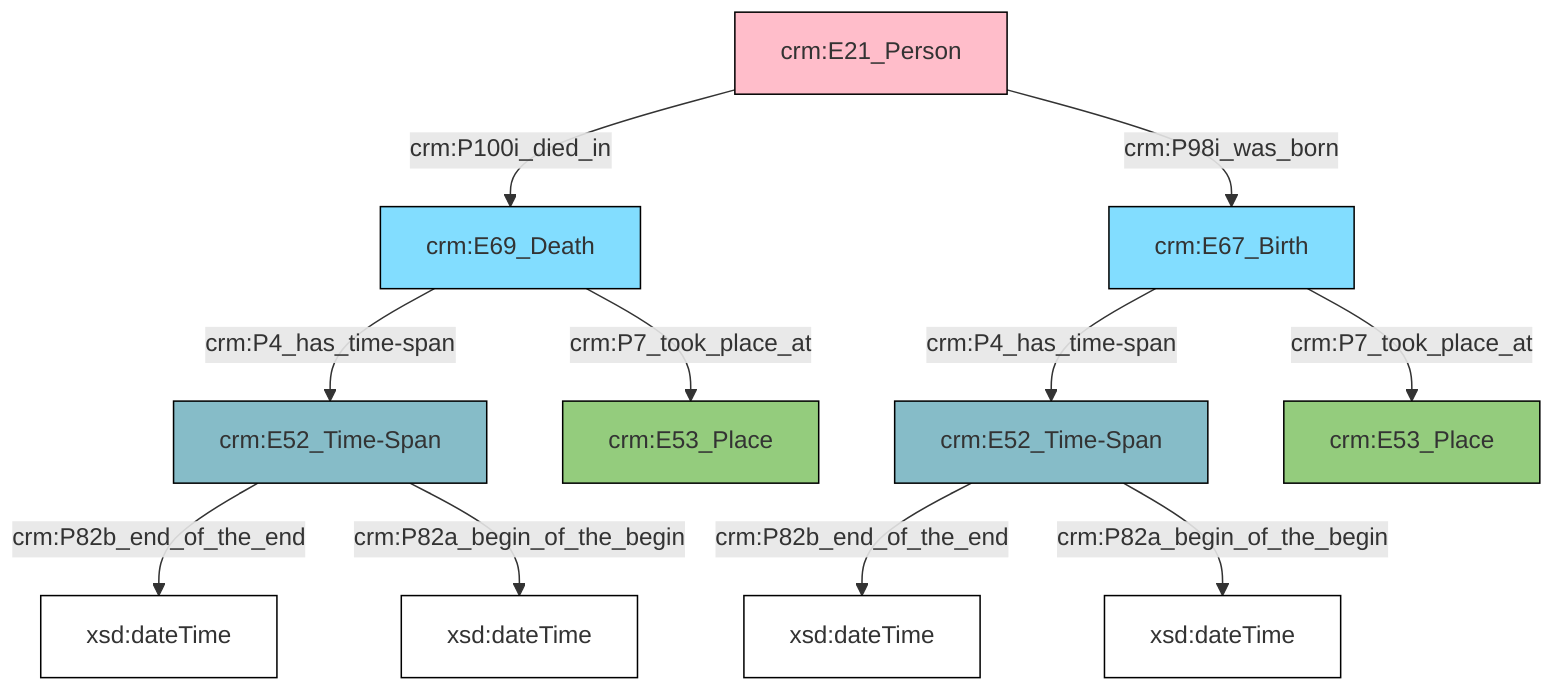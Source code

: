 flowchart TD
classDef Literal fill:#ffffff,stroke:#000000,color:;
classDef Literal_URI fill:#ffffff,stroke:#000000,color:;
classDef crm_E1_CRM_Entity fill:#ffffff,stroke:#000000,color:;
classDef crm_E1_CRM_Entity_URI fill:#ffffff,stroke:#000000,color:;
classDef crm_E2_Temporal_Entity fill:#82ddff,stroke:#000000,color:;
classDef crm_E2_Temporal_Entity_URI fill:#d2effa,stroke:#000000,color:;
classDef crm_E55_Type fill:#fab565,stroke:#000000,color:;
classDef crm_E55_Type_URI fill:#fde7ce,stroke:#000000,color:;
classDef crm_E52_Time-Span fill:#86bcc8,stroke:#000000,color:;
classDef crm_E52_Time-Span_URI fill:#dcebef,stroke:#000000,color:;
classDef crm_E41_Appellation fill:#fef3ba,stroke:#000000,color:;
classDef crm_E41_Appellation_URI fill:#fffae6,stroke:#000000,color:;
classDef crm_E53_Place fill:#94cc7d,stroke:#000000,color:;
classDef crm_E53_Place_URI fill:#e1f1da,stroke:#000000,color:;
classDef crm_E77_Persistent_Item fill:#ffffff,stroke:#000000,color:;
classDef crm_E77_Persistent_Item_URI fill:#ffffff,stroke:#000000,color:;
classDef crm_E28_Conceptual_Object fill:#fddc34,stroke:#000000,color:;
classDef crm_E28_Conceptual_Object_URI fill:#fef6cd,stroke:#000000,color:;
classDef crm_E18_Physical_Thing fill:#c78e66,stroke:#000000,color:;
classDef crm_E18_Physical_Thing_URI fill:#e3c8b5,stroke:#000000,color:;
classDef crm_E39_Actor fill:#ffbdca,stroke:#000000,color:;
classDef crm_E39_Actor_URI fill:#ffe6eb,stroke:#000000,color:;
classDef crm_E54_Dimension fill:#b8b8b8,stroke:#000000,color:;
classDef crm_E54_Dimension_URI fill:#f2f2f2,stroke:#000000,color:;
classDef crm_E92_Spacetime_Volume fill:#cc80ff,stroke:#000000,color:;
classDef crm_E92_Spacetime_Volume_URI fill:#ebccff,stroke:#000000,color:;
classDef crm_E59_Primitive_Value fill:#f0f0f0,stroke:#000000,color:;
classDef crm_E59_Primitive_Value_URI fill:#f2f2f2,stroke:#000000,color:;
classDef crm_PC0_Typed_CRM_Property fill:#ffffff,stroke:#000000,color:;
classDef crm_PC0_Typed_CRM_Property_URI fill:#ffffff,stroke:#000000,color:;
classDef Multi fill:#cccccc,stroke:#000000,color:;
classDef Multi_URI fill:#cccccc,stroke:#000000,color:;
0["crm:E69_Death"]:::crm_E2_Temporal_Entity -->|crm:P4_has_time-span| 1["crm:E52_Time-Span"]:::crm_E52_Time-Span
8["crm:E67_Birth"]:::crm_E2_Temporal_Entity -->|crm:P4_has_time-span| 3["crm:E52_Time-Span"]:::crm_E52_Time-Span
1["crm:E52_Time-Span"]:::crm_E52_Time-Span -->|crm:P82b_end_of_the_end| 10["xsd:dateTime"]:::Literal
13["crm:E21_Person"]:::crm_E39_Actor -->|crm:P100i_died_in| 0["crm:E69_Death"]:::crm_E2_Temporal_Entity
1["crm:E52_Time-Span"]:::crm_E52_Time-Span -->|crm:P82a_begin_of_the_begin| 14["xsd:dateTime"]:::Literal
13["crm:E21_Person"]:::crm_E39_Actor -->|crm:P98i_was_born| 8["crm:E67_Birth"]:::crm_E2_Temporal_Entity
0["crm:E69_Death"]:::crm_E2_Temporal_Entity -->|crm:P7_took_place_at| 11["crm:E53_Place"]:::crm_E53_Place
8["crm:E67_Birth"]:::crm_E2_Temporal_Entity -->|crm:P7_took_place_at| 5["crm:E53_Place"]:::crm_E53_Place
3["crm:E52_Time-Span"]:::crm_E52_Time-Span -->|crm:P82b_end_of_the_end| 16["xsd:dateTime"]:::Literal
3["crm:E52_Time-Span"]:::crm_E52_Time-Span -->|crm:P82a_begin_of_the_begin| 17["xsd:dateTime"]:::Literal
